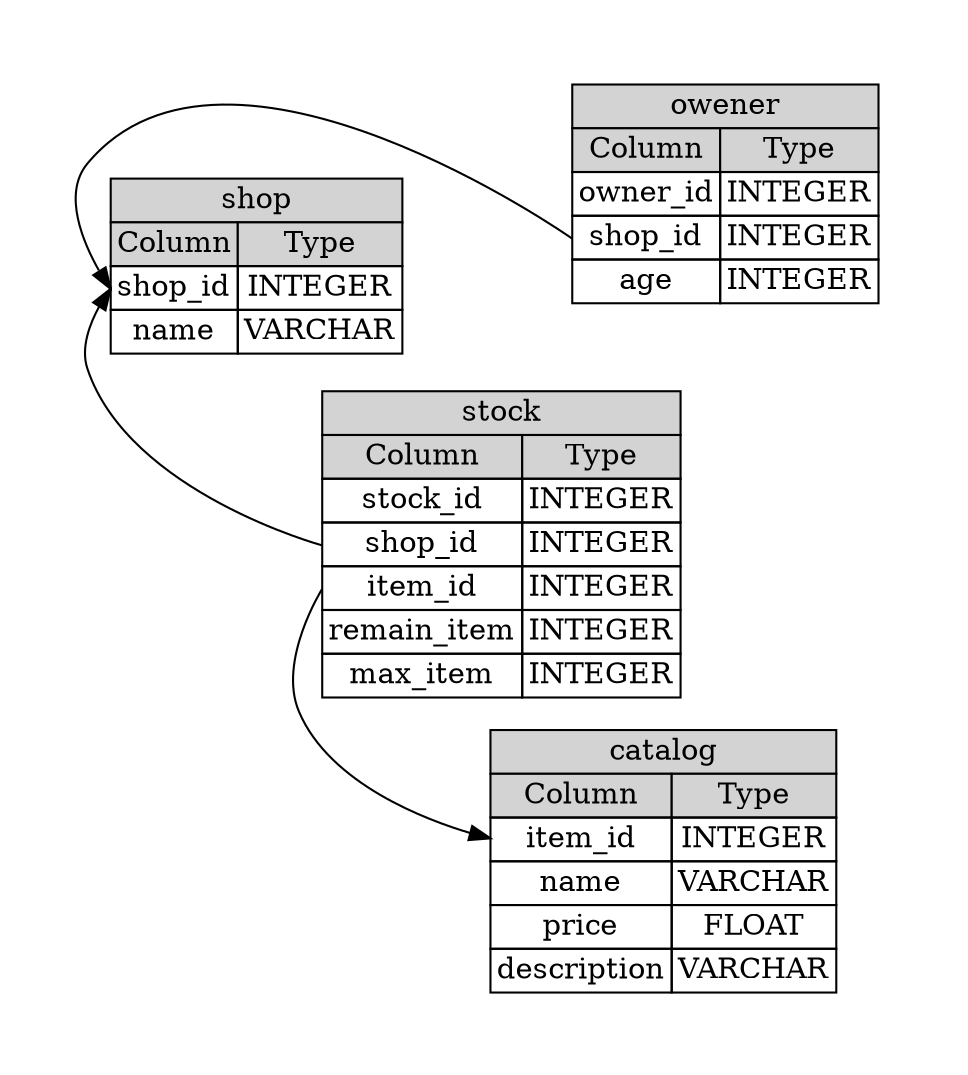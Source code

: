 digraph {
graph [pad="0.5", nodesep="0.5", ranksep="2"];
node [shape=plaintext];
layout=fdp;
splines=polyline;
rankdir=LR;
shop [label=<<table border="0" cellborder="1" cellspacing="0"><tr><td BGCOLOR="lightgray" colspan="2">shop</td></tr><tr><td BGCOLOR="lightgray">Column</td><td BGCOLOR="lightgray">Type</td></tr><tr><td port="shop_id">shop_id</td><td>INTEGER</td></tr><tr><td port="name">name</td><td>VARCHAR</td></tr></table>>];
owener [label=<<table border="0" cellborder="1" cellspacing="0"><tr><td BGCOLOR="lightgray" colspan="2">owener</td></tr><tr><td BGCOLOR="lightgray">Column</td><td BGCOLOR="lightgray">Type</td></tr><tr><td port="owner_id">owner_id</td><td>INTEGER</td></tr><tr><td port="shop_id">shop_id</td><td>INTEGER</td></tr><tr><td port="age">age</td><td>INTEGER</td></tr></table>>];
catalog [label=<<table border="0" cellborder="1" cellspacing="0"><tr><td BGCOLOR="lightgray" colspan="2">catalog</td></tr><tr><td BGCOLOR="lightgray">Column</td><td BGCOLOR="lightgray">Type</td></tr><tr><td port="item_id">item_id</td><td>INTEGER</td></tr><tr><td port="name">name</td><td>VARCHAR</td></tr><tr><td port="price">price</td><td>FLOAT</td></tr><tr><td port="description">description</td><td>VARCHAR</td></tr></table>>];
stock [label=<<table border="0" cellborder="1" cellspacing="0"><tr><td BGCOLOR="lightgray" colspan="2">stock</td></tr><tr><td BGCOLOR="lightgray">Column</td><td BGCOLOR="lightgray">Type</td></tr><tr><td port="stock_id">stock_id</td><td>INTEGER</td></tr><tr><td port="shop_id">shop_id</td><td>INTEGER</td></tr><tr><td port="item_id">item_id</td><td>INTEGER</td></tr><tr><td port="remain_item">remain_item</td><td>INTEGER</td></tr><tr><td port="max_item">max_item</td><td>INTEGER</td></tr></table>>];owener:shop_id->shop:shop_id;
stock:shop_id->shop:shop_id;
stock:item_id->catalog:item_id;}